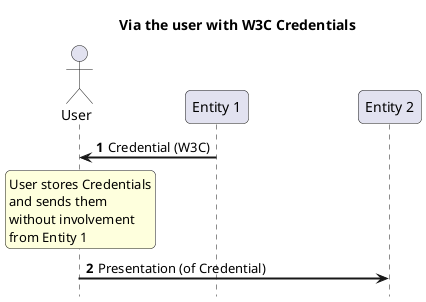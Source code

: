 @startuml
autonumber
skinparam sequenceArrowThickness 2
skinparam roundcorner 10
skinparam ParticipantPadding 50
hide footbox

title Via the user with W3C Credentials

actor User
participant "Entity 1" as e1
participant "Entity 2" as e2

e1 -> User : Credential (W3C)
rnote over User
 User stores Credentials
 and sends them
 without involvement
 from Entity 1
endrnote

User -> e2 : Presentation (of Credential)

@enduml